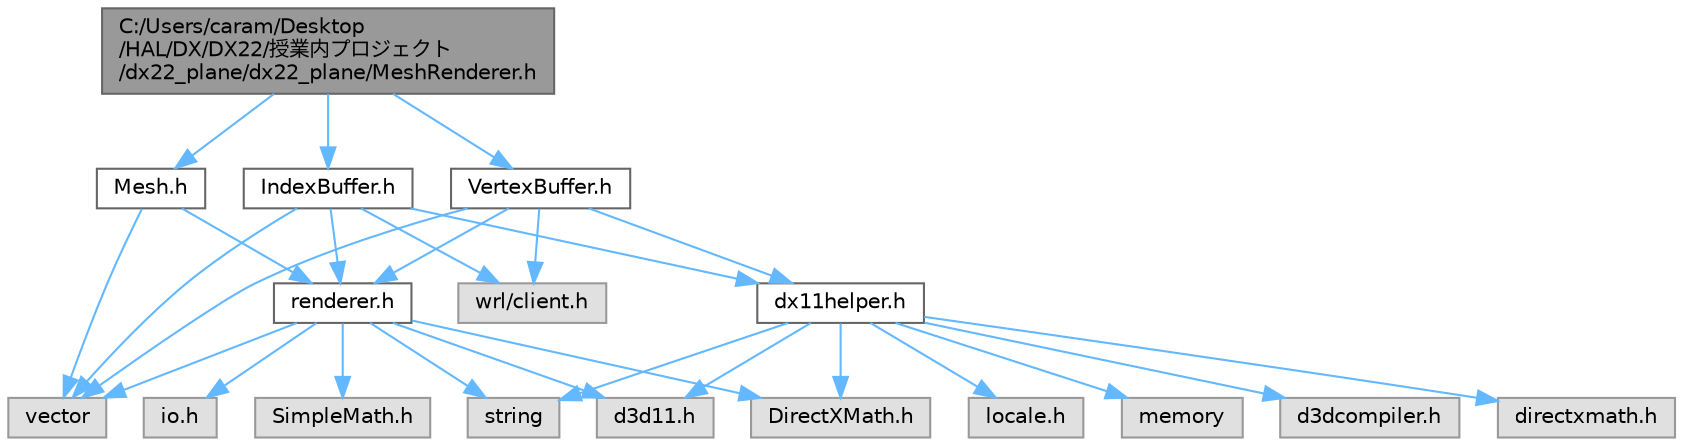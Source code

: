 digraph "C:/Users/caram/Desktop/HAL/DX/DX22/授業内プロジェクト/dx22_plane/dx22_plane/MeshRenderer.h"
{
 // LATEX_PDF_SIZE
  bgcolor="transparent";
  edge [fontname=Helvetica,fontsize=10,labelfontname=Helvetica,labelfontsize=10];
  node [fontname=Helvetica,fontsize=10,shape=box,height=0.2,width=0.4];
  Node1 [id="Node000001",label="C:/Users/caram/Desktop\l/HAL/DX/DX22/授業内プロジェクト\l/dx22_plane/dx22_plane/MeshRenderer.h",height=0.2,width=0.4,color="gray40", fillcolor="grey60", style="filled", fontcolor="black",tooltip=" "];
  Node1 -> Node2 [id="edge1_Node000001_Node000002",color="steelblue1",style="solid",tooltip=" "];
  Node2 [id="Node000002",label="VertexBuffer.h",height=0.2,width=0.4,color="grey40", fillcolor="white", style="filled",URL="$_vertex_buffer_8h.html",tooltip=" "];
  Node2 -> Node3 [id="edge2_Node000002_Node000003",color="steelblue1",style="solid",tooltip=" "];
  Node3 [id="Node000003",label="vector",height=0.2,width=0.4,color="grey60", fillcolor="#E0E0E0", style="filled",tooltip=" "];
  Node2 -> Node4 [id="edge3_Node000002_Node000004",color="steelblue1",style="solid",tooltip=" "];
  Node4 [id="Node000004",label="wrl/client.h",height=0.2,width=0.4,color="grey60", fillcolor="#E0E0E0", style="filled",tooltip=" "];
  Node2 -> Node5 [id="edge4_Node000002_Node000005",color="steelblue1",style="solid",tooltip=" "];
  Node5 [id="Node000005",label="dx11helper.h",height=0.2,width=0.4,color="grey40", fillcolor="white", style="filled",URL="$dx11helper_8h.html",tooltip=" "];
  Node5 -> Node6 [id="edge5_Node000005_Node000006",color="steelblue1",style="solid",tooltip=" "];
  Node6 [id="Node000006",label="d3dcompiler.h",height=0.2,width=0.4,color="grey60", fillcolor="#E0E0E0", style="filled",tooltip=" "];
  Node5 -> Node7 [id="edge6_Node000005_Node000007",color="steelblue1",style="solid",tooltip=" "];
  Node7 [id="Node000007",label="directxmath.h",height=0.2,width=0.4,color="grey60", fillcolor="#E0E0E0", style="filled",tooltip=" "];
  Node5 -> Node8 [id="edge7_Node000005_Node000008",color="steelblue1",style="solid",tooltip=" "];
  Node8 [id="Node000008",label="locale.h",height=0.2,width=0.4,color="grey60", fillcolor="#E0E0E0", style="filled",tooltip=" "];
  Node5 -> Node9 [id="edge8_Node000005_Node000009",color="steelblue1",style="solid",tooltip=" "];
  Node9 [id="Node000009",label="d3d11.h",height=0.2,width=0.4,color="grey60", fillcolor="#E0E0E0", style="filled",tooltip=" "];
  Node5 -> Node10 [id="edge9_Node000005_Node000010",color="steelblue1",style="solid",tooltip=" "];
  Node10 [id="Node000010",label="DirectXMath.h",height=0.2,width=0.4,color="grey60", fillcolor="#E0E0E0", style="filled",tooltip=" "];
  Node5 -> Node11 [id="edge10_Node000005_Node000011",color="steelblue1",style="solid",tooltip=" "];
  Node11 [id="Node000011",label="memory",height=0.2,width=0.4,color="grey60", fillcolor="#E0E0E0", style="filled",tooltip=" "];
  Node5 -> Node12 [id="edge11_Node000005_Node000012",color="steelblue1",style="solid",tooltip=" "];
  Node12 [id="Node000012",label="string",height=0.2,width=0.4,color="grey60", fillcolor="#E0E0E0", style="filled",tooltip=" "];
  Node2 -> Node13 [id="edge12_Node000002_Node000013",color="steelblue1",style="solid",tooltip=" "];
  Node13 [id="Node000013",label="renderer.h",height=0.2,width=0.4,color="grey40", fillcolor="white", style="filled",URL="$_renderer_8h.html",tooltip=" "];
  Node13 -> Node9 [id="edge13_Node000013_Node000009",color="steelblue1",style="solid",tooltip=" "];
  Node13 -> Node10 [id="edge14_Node000013_Node000010",color="steelblue1",style="solid",tooltip=" "];
  Node13 -> Node14 [id="edge15_Node000013_Node000014",color="steelblue1",style="solid",tooltip=" "];
  Node14 [id="Node000014",label="SimpleMath.h",height=0.2,width=0.4,color="grey60", fillcolor="#E0E0E0", style="filled",tooltip=" "];
  Node13 -> Node15 [id="edge16_Node000013_Node000015",color="steelblue1",style="solid",tooltip=" "];
  Node15 [id="Node000015",label="io.h",height=0.2,width=0.4,color="grey60", fillcolor="#E0E0E0", style="filled",tooltip=" "];
  Node13 -> Node12 [id="edge17_Node000013_Node000012",color="steelblue1",style="solid",tooltip=" "];
  Node13 -> Node3 [id="edge18_Node000013_Node000003",color="steelblue1",style="solid",tooltip=" "];
  Node1 -> Node16 [id="edge19_Node000001_Node000016",color="steelblue1",style="solid",tooltip=" "];
  Node16 [id="Node000016",label="IndexBuffer.h",height=0.2,width=0.4,color="grey40", fillcolor="white", style="filled",URL="$_index_buffer_8h.html",tooltip=" "];
  Node16 -> Node3 [id="edge20_Node000016_Node000003",color="steelblue1",style="solid",tooltip=" "];
  Node16 -> Node4 [id="edge21_Node000016_Node000004",color="steelblue1",style="solid",tooltip=" "];
  Node16 -> Node5 [id="edge22_Node000016_Node000005",color="steelblue1",style="solid",tooltip=" "];
  Node16 -> Node13 [id="edge23_Node000016_Node000013",color="steelblue1",style="solid",tooltip=" "];
  Node1 -> Node17 [id="edge24_Node000001_Node000017",color="steelblue1",style="solid",tooltip=" "];
  Node17 [id="Node000017",label="Mesh.h",height=0.2,width=0.4,color="grey40", fillcolor="white", style="filled",URL="$_mesh_8h.html",tooltip=" "];
  Node17 -> Node3 [id="edge25_Node000017_Node000003",color="steelblue1",style="solid",tooltip=" "];
  Node17 -> Node13 [id="edge26_Node000017_Node000013",color="steelblue1",style="solid",tooltip=" "];
}
